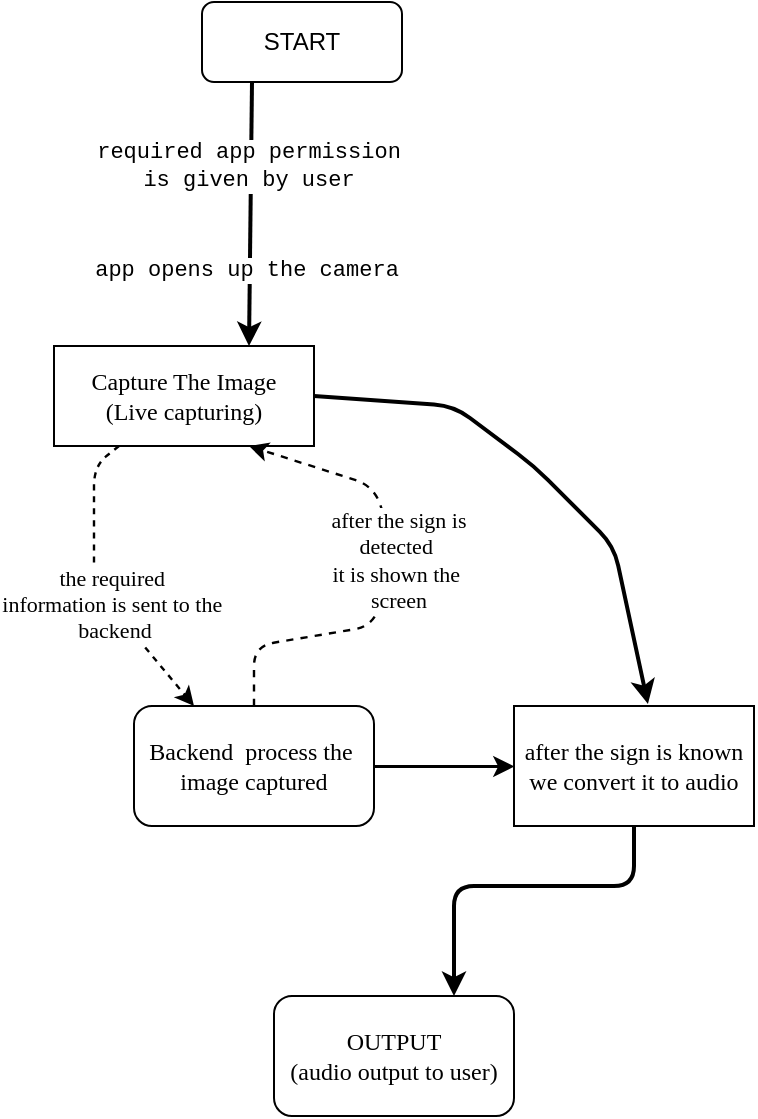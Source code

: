 <mxfile>
    <diagram id="O-l9ix1KP-EusnsWMyBt" name="Page-1">
        <mxGraphModel dx="953" dy="532" grid="0" gridSize="10" guides="0" tooltips="1" connect="1" arrows="1" fold="1" page="1" pageScale="1" pageWidth="827" pageHeight="1169" background="#FFFFFF" math="0" shadow="0">
            <root>
                <mxCell id="0"/>
                <mxCell id="1" parent="0"/>
                <mxCell id="8" value="START" style="rounded=1;whiteSpace=wrap;html=1;fontColor=#000000;labelBorderColor=none;fillColor=none;strokeColor=#000000;" vertex="1" parent="1">
                    <mxGeometry x="114" y="58" width="100" height="40" as="geometry"/>
                </mxCell>
                <mxCell id="38" style="edgeStyle=none;html=1;exitX=1;exitY=0.5;exitDx=0;exitDy=0;entryX=0.558;entryY=-0.017;entryDx=0;entryDy=0;entryPerimeter=0;fontFamily=Georgia;fontColor=#000000;strokeColor=#000000;labelBorderColor=none;strokeWidth=2;" edge="1" parent="1" source="12" target="37">
                    <mxGeometry relative="1" as="geometry">
                        <Array as="points">
                            <mxPoint x="240" y="260"/>
                            <mxPoint x="280" y="290"/>
                            <mxPoint x="320" y="330"/>
                        </Array>
                    </mxGeometry>
                </mxCell>
                <mxCell id="12" value="Capture The Image&lt;br&gt;(Live capturing)" style="rounded=0;whiteSpace=wrap;html=1;fontFamily=Georgia;fontColor=#000000;labelBorderColor=none;strokeColor=#000000;fillColor=none;" vertex="1" parent="1">
                    <mxGeometry x="40" y="230" width="130" height="50" as="geometry"/>
                </mxCell>
                <mxCell id="35" style="edgeStyle=none;html=1;exitX=0.5;exitY=0;exitDx=0;exitDy=0;entryX=0.75;entryY=1;entryDx=0;entryDy=0;fontFamily=Georgia;dashed=1;fontColor=#000000;labelBorderColor=none;strokeColor=#000000;strokeWidth=1.2;" edge="1" parent="1" source="14" target="12">
                    <mxGeometry relative="1" as="geometry">
                        <Array as="points">
                            <mxPoint x="140" y="380"/>
                            <mxPoint x="200" y="370"/>
                            <mxPoint x="210" y="330"/>
                            <mxPoint x="200" y="300"/>
                        </Array>
                    </mxGeometry>
                </mxCell>
                <mxCell id="36" value="after the sign is&lt;br&gt;detected&amp;nbsp;&lt;br&gt;it is shown the&amp;nbsp;&lt;br&gt;screen&lt;br&gt;" style="edgeLabel;html=1;align=center;verticalAlign=middle;resizable=0;points=[];fontFamily=Georgia;fontColor=#000000;labelBorderColor=none;labelBackgroundColor=#FFFFFF;" vertex="1" connectable="0" parent="35">
                    <mxGeometry x="0.293" y="2" relative="1" as="geometry">
                        <mxPoint x="9" y="21" as="offset"/>
                    </mxGeometry>
                </mxCell>
                <mxCell id="39" style="edgeStyle=none;html=1;exitX=1;exitY=0.5;exitDx=0;exitDy=0;entryX=0;entryY=0.5;entryDx=0;entryDy=0;fontFamily=Georgia;fontColor=#000000;labelBorderColor=none;strokeColor=#000000;strokeWidth=1.5;" edge="1" parent="1" source="14" target="37">
                    <mxGeometry relative="1" as="geometry">
                        <Array as="points">
                            <mxPoint x="237" y="440"/>
                        </Array>
                    </mxGeometry>
                </mxCell>
                <mxCell id="14" value="Backend&amp;nbsp; process the&amp;nbsp;&lt;br&gt;image captured" style="rounded=1;whiteSpace=wrap;html=1;fontFamily=Georgia;fontColor=#000000;labelBorderColor=none;strokeColor=#000000;fillColor=none;" vertex="1" parent="1">
                    <mxGeometry x="80" y="410" width="120" height="60" as="geometry"/>
                </mxCell>
                <mxCell id="28" value="" style="endArrow=classic;html=1;fontFamily=Georgia;exitX=0.25;exitY=1;exitDx=0;exitDy=0;entryX=0.75;entryY=0;entryDx=0;entryDy=0;fontColor=#000000;labelBorderColor=none;strokeColor=#000000;strokeWidth=2;" edge="1" parent="1" source="8" target="12">
                    <mxGeometry relative="1" as="geometry">
                        <mxPoint x="430" y="290" as="sourcePoint"/>
                        <mxPoint x="530" y="290" as="targetPoint"/>
                    </mxGeometry>
                </mxCell>
                <mxCell id="43" value="required app permission&lt;br&gt;is given by user" style="edgeLabel;html=1;align=center;verticalAlign=middle;resizable=0;points=[];fontFamily=Courier New;fontColor=#000000;labelBorderColor=none;labelBackgroundColor=#FFFFFF;" vertex="1" connectable="0" parent="28">
                    <mxGeometry x="-0.36" relative="1" as="geometry">
                        <mxPoint x="-2" as="offset"/>
                    </mxGeometry>
                </mxCell>
                <mxCell id="44" value="app opens up the camera" style="edgeLabel;html=1;align=center;verticalAlign=middle;resizable=0;points=[];fontFamily=Courier New;fontColor=#000000;labelBorderColor=none;labelBackgroundColor=#FFFFFF;" vertex="1" connectable="0" parent="28">
                    <mxGeometry x="0.423" y="-2" relative="1" as="geometry">
                        <mxPoint as="offset"/>
                    </mxGeometry>
                </mxCell>
                <mxCell id="32" value="" style="endArrow=classic;html=1;fontFamily=Georgia;exitX=0.25;exitY=1;exitDx=0;exitDy=0;entryX=0.25;entryY=0;entryDx=0;entryDy=0;fixDash=1;dashed=1;fontColor=#000000;labelBorderColor=none;strokeColor=#000000;strokeWidth=1.2;" edge="1" parent="1" source="12" target="14">
                    <mxGeometry relative="1" as="geometry">
                        <mxPoint x="430" y="320" as="sourcePoint"/>
                        <mxPoint x="530" y="320" as="targetPoint"/>
                        <Array as="points">
                            <mxPoint x="60" y="290"/>
                            <mxPoint x="60" y="310"/>
                            <mxPoint x="60" y="350"/>
                        </Array>
                    </mxGeometry>
                </mxCell>
                <mxCell id="34" value="the required&amp;nbsp;&lt;br&gt;information is sent to the&amp;nbsp;&lt;br&gt;backend" style="edgeLabel;html=1;align=center;verticalAlign=middle;resizable=0;points=[];fontFamily=Georgia;fontColor=#000000;labelBorderColor=none;labelBackgroundColor=#FFFFFF;" vertex="1" connectable="0" parent="32">
                    <mxGeometry x="0.15" y="2" relative="1" as="geometry">
                        <mxPoint as="offset"/>
                    </mxGeometry>
                </mxCell>
                <mxCell id="41" style="edgeStyle=none;html=1;exitX=0.5;exitY=1;exitDx=0;exitDy=0;entryX=0.75;entryY=0;entryDx=0;entryDy=0;fontFamily=Georgia;fontColor=#000000;labelBorderColor=none;strokeColor=#000000;strokeWidth=2;" edge="1" parent="1" source="37" target="40">
                    <mxGeometry relative="1" as="geometry">
                        <Array as="points">
                            <mxPoint x="330" y="500"/>
                            <mxPoint x="240" y="500"/>
                        </Array>
                    </mxGeometry>
                </mxCell>
                <mxCell id="37" value="after the sign is known&lt;br&gt;we convert it to audio" style="rounded=0;whiteSpace=wrap;html=1;fontFamily=Georgia;fontColor=#000000;labelBorderColor=none;strokeColor=#000000;fillColor=none;" vertex="1" parent="1">
                    <mxGeometry x="270" y="410" width="120" height="60" as="geometry"/>
                </mxCell>
                <mxCell id="40" value="OUTPUT&lt;br&gt;(audio output to user)" style="rounded=1;whiteSpace=wrap;html=1;fontFamily=Georgia;fontColor=#000000;labelBorderColor=none;strokeColor=#000000;fillColor=none;" vertex="1" parent="1">
                    <mxGeometry x="150" y="555" width="120" height="60" as="geometry"/>
                </mxCell>
            </root>
        </mxGraphModel>
    </diagram>
</mxfile>